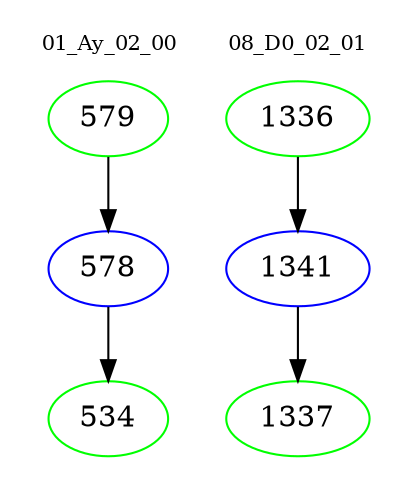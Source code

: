 digraph{
subgraph cluster_0 {
color = white
label = "01_Ay_02_00";
fontsize=10;
T0_579 [label="579", color="green"]
T0_579 -> T0_578 [color="black"]
T0_578 [label="578", color="blue"]
T0_578 -> T0_534 [color="black"]
T0_534 [label="534", color="green"]
}
subgraph cluster_1 {
color = white
label = "08_D0_02_01";
fontsize=10;
T1_1336 [label="1336", color="green"]
T1_1336 -> T1_1341 [color="black"]
T1_1341 [label="1341", color="blue"]
T1_1341 -> T1_1337 [color="black"]
T1_1337 [label="1337", color="green"]
}
}
